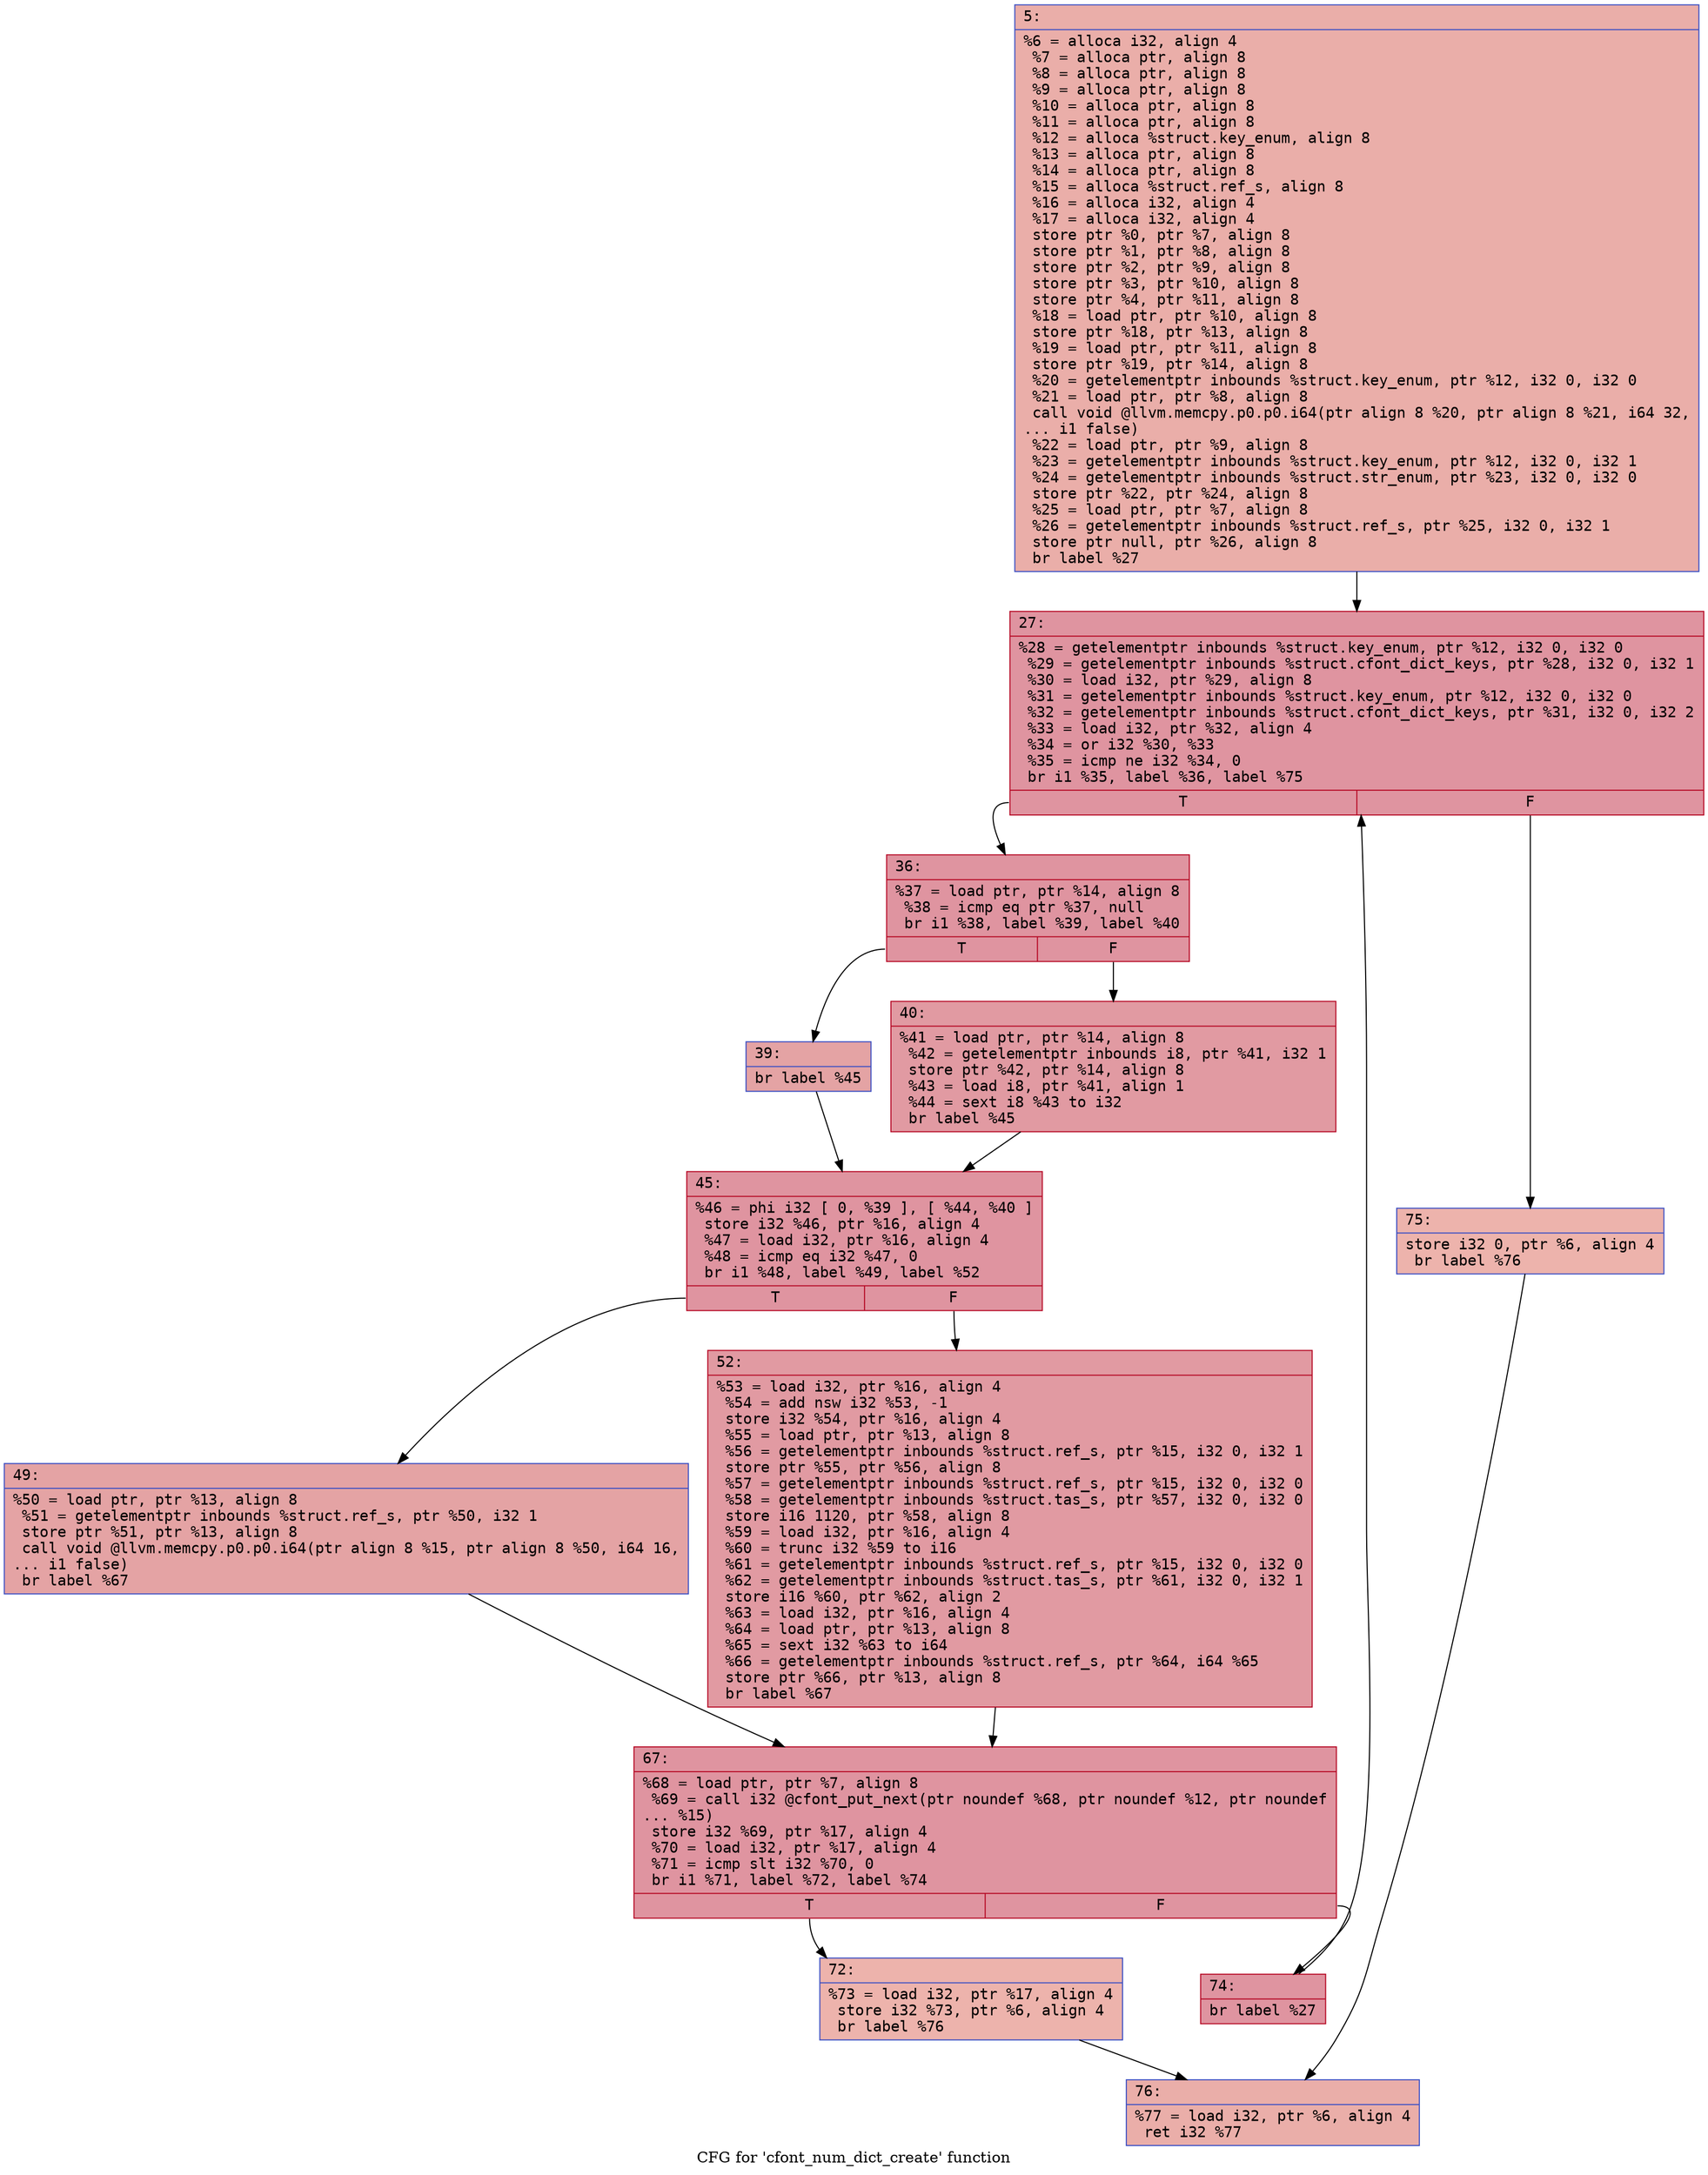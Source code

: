 digraph "CFG for 'cfont_num_dict_create' function" {
	label="CFG for 'cfont_num_dict_create' function";

	Node0x6000017068f0 [shape=record,color="#3d50c3ff", style=filled, fillcolor="#d0473d70" fontname="Courier",label="{5:\l|  %6 = alloca i32, align 4\l  %7 = alloca ptr, align 8\l  %8 = alloca ptr, align 8\l  %9 = alloca ptr, align 8\l  %10 = alloca ptr, align 8\l  %11 = alloca ptr, align 8\l  %12 = alloca %struct.key_enum, align 8\l  %13 = alloca ptr, align 8\l  %14 = alloca ptr, align 8\l  %15 = alloca %struct.ref_s, align 8\l  %16 = alloca i32, align 4\l  %17 = alloca i32, align 4\l  store ptr %0, ptr %7, align 8\l  store ptr %1, ptr %8, align 8\l  store ptr %2, ptr %9, align 8\l  store ptr %3, ptr %10, align 8\l  store ptr %4, ptr %11, align 8\l  %18 = load ptr, ptr %10, align 8\l  store ptr %18, ptr %13, align 8\l  %19 = load ptr, ptr %11, align 8\l  store ptr %19, ptr %14, align 8\l  %20 = getelementptr inbounds %struct.key_enum, ptr %12, i32 0, i32 0\l  %21 = load ptr, ptr %8, align 8\l  call void @llvm.memcpy.p0.p0.i64(ptr align 8 %20, ptr align 8 %21, i64 32,\l... i1 false)\l  %22 = load ptr, ptr %9, align 8\l  %23 = getelementptr inbounds %struct.key_enum, ptr %12, i32 0, i32 1\l  %24 = getelementptr inbounds %struct.str_enum, ptr %23, i32 0, i32 0\l  store ptr %22, ptr %24, align 8\l  %25 = load ptr, ptr %7, align 8\l  %26 = getelementptr inbounds %struct.ref_s, ptr %25, i32 0, i32 1\l  store ptr null, ptr %26, align 8\l  br label %27\l}"];
	Node0x6000017068f0 -> Node0x600001706940[tooltip="5 -> 27\nProbability 100.00%" ];
	Node0x600001706940 [shape=record,color="#b70d28ff", style=filled, fillcolor="#b70d2870" fontname="Courier",label="{27:\l|  %28 = getelementptr inbounds %struct.key_enum, ptr %12, i32 0, i32 0\l  %29 = getelementptr inbounds %struct.cfont_dict_keys, ptr %28, i32 0, i32 1\l  %30 = load i32, ptr %29, align 8\l  %31 = getelementptr inbounds %struct.key_enum, ptr %12, i32 0, i32 0\l  %32 = getelementptr inbounds %struct.cfont_dict_keys, ptr %31, i32 0, i32 2\l  %33 = load i32, ptr %32, align 4\l  %34 = or i32 %30, %33\l  %35 = icmp ne i32 %34, 0\l  br i1 %35, label %36, label %75\l|{<s0>T|<s1>F}}"];
	Node0x600001706940:s0 -> Node0x600001706990[tooltip="27 -> 36\nProbability 96.88%" ];
	Node0x600001706940:s1 -> Node0x600001706c60[tooltip="27 -> 75\nProbability 3.12%" ];
	Node0x600001706990 [shape=record,color="#b70d28ff", style=filled, fillcolor="#b70d2870" fontname="Courier",label="{36:\l|  %37 = load ptr, ptr %14, align 8\l  %38 = icmp eq ptr %37, null\l  br i1 %38, label %39, label %40\l|{<s0>T|<s1>F}}"];
	Node0x600001706990:s0 -> Node0x6000017069e0[tooltip="36 -> 39\nProbability 37.50%" ];
	Node0x600001706990:s1 -> Node0x600001706a30[tooltip="36 -> 40\nProbability 62.50%" ];
	Node0x6000017069e0 [shape=record,color="#3d50c3ff", style=filled, fillcolor="#c32e3170" fontname="Courier",label="{39:\l|  br label %45\l}"];
	Node0x6000017069e0 -> Node0x600001706a80[tooltip="39 -> 45\nProbability 100.00%" ];
	Node0x600001706a30 [shape=record,color="#b70d28ff", style=filled, fillcolor="#bb1b2c70" fontname="Courier",label="{40:\l|  %41 = load ptr, ptr %14, align 8\l  %42 = getelementptr inbounds i8, ptr %41, i32 1\l  store ptr %42, ptr %14, align 8\l  %43 = load i8, ptr %41, align 1\l  %44 = sext i8 %43 to i32\l  br label %45\l}"];
	Node0x600001706a30 -> Node0x600001706a80[tooltip="40 -> 45\nProbability 100.00%" ];
	Node0x600001706a80 [shape=record,color="#b70d28ff", style=filled, fillcolor="#b70d2870" fontname="Courier",label="{45:\l|  %46 = phi i32 [ 0, %39 ], [ %44, %40 ]\l  store i32 %46, ptr %16, align 4\l  %47 = load i32, ptr %16, align 4\l  %48 = icmp eq i32 %47, 0\l  br i1 %48, label %49, label %52\l|{<s0>T|<s1>F}}"];
	Node0x600001706a80:s0 -> Node0x600001706ad0[tooltip="45 -> 49\nProbability 37.50%" ];
	Node0x600001706a80:s1 -> Node0x600001706b20[tooltip="45 -> 52\nProbability 62.50%" ];
	Node0x600001706ad0 [shape=record,color="#3d50c3ff", style=filled, fillcolor="#c32e3170" fontname="Courier",label="{49:\l|  %50 = load ptr, ptr %13, align 8\l  %51 = getelementptr inbounds %struct.ref_s, ptr %50, i32 1\l  store ptr %51, ptr %13, align 8\l  call void @llvm.memcpy.p0.p0.i64(ptr align 8 %15, ptr align 8 %50, i64 16,\l... i1 false)\l  br label %67\l}"];
	Node0x600001706ad0 -> Node0x600001706b70[tooltip="49 -> 67\nProbability 100.00%" ];
	Node0x600001706b20 [shape=record,color="#b70d28ff", style=filled, fillcolor="#bb1b2c70" fontname="Courier",label="{52:\l|  %53 = load i32, ptr %16, align 4\l  %54 = add nsw i32 %53, -1\l  store i32 %54, ptr %16, align 4\l  %55 = load ptr, ptr %13, align 8\l  %56 = getelementptr inbounds %struct.ref_s, ptr %15, i32 0, i32 1\l  store ptr %55, ptr %56, align 8\l  %57 = getelementptr inbounds %struct.ref_s, ptr %15, i32 0, i32 0\l  %58 = getelementptr inbounds %struct.tas_s, ptr %57, i32 0, i32 0\l  store i16 1120, ptr %58, align 8\l  %59 = load i32, ptr %16, align 4\l  %60 = trunc i32 %59 to i16\l  %61 = getelementptr inbounds %struct.ref_s, ptr %15, i32 0, i32 0\l  %62 = getelementptr inbounds %struct.tas_s, ptr %61, i32 0, i32 1\l  store i16 %60, ptr %62, align 2\l  %63 = load i32, ptr %16, align 4\l  %64 = load ptr, ptr %13, align 8\l  %65 = sext i32 %63 to i64\l  %66 = getelementptr inbounds %struct.ref_s, ptr %64, i64 %65\l  store ptr %66, ptr %13, align 8\l  br label %67\l}"];
	Node0x600001706b20 -> Node0x600001706b70[tooltip="52 -> 67\nProbability 100.00%" ];
	Node0x600001706b70 [shape=record,color="#b70d28ff", style=filled, fillcolor="#b70d2870" fontname="Courier",label="{67:\l|  %68 = load ptr, ptr %7, align 8\l  %69 = call i32 @cfont_put_next(ptr noundef %68, ptr noundef %12, ptr noundef\l... %15)\l  store i32 %69, ptr %17, align 4\l  %70 = load i32, ptr %17, align 4\l  %71 = icmp slt i32 %70, 0\l  br i1 %71, label %72, label %74\l|{<s0>T|<s1>F}}"];
	Node0x600001706b70:s0 -> Node0x600001706bc0[tooltip="67 -> 72\nProbability 3.12%" ];
	Node0x600001706b70:s1 -> Node0x600001706c10[tooltip="67 -> 74\nProbability 96.88%" ];
	Node0x600001706bc0 [shape=record,color="#3d50c3ff", style=filled, fillcolor="#d6524470" fontname="Courier",label="{72:\l|  %73 = load i32, ptr %17, align 4\l  store i32 %73, ptr %6, align 4\l  br label %76\l}"];
	Node0x600001706bc0 -> Node0x600001706cb0[tooltip="72 -> 76\nProbability 100.00%" ];
	Node0x600001706c10 [shape=record,color="#b70d28ff", style=filled, fillcolor="#b70d2870" fontname="Courier",label="{74:\l|  br label %27\l}"];
	Node0x600001706c10 -> Node0x600001706940[tooltip="74 -> 27\nProbability 100.00%" ];
	Node0x600001706c60 [shape=record,color="#3d50c3ff", style=filled, fillcolor="#d6524470" fontname="Courier",label="{75:\l|  store i32 0, ptr %6, align 4\l  br label %76\l}"];
	Node0x600001706c60 -> Node0x600001706cb0[tooltip="75 -> 76\nProbability 100.00%" ];
	Node0x600001706cb0 [shape=record,color="#3d50c3ff", style=filled, fillcolor="#d0473d70" fontname="Courier",label="{76:\l|  %77 = load i32, ptr %6, align 4\l  ret i32 %77\l}"];
}
